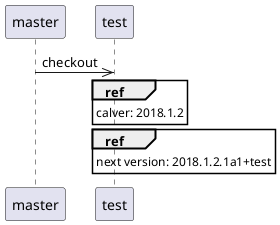@startuml
title test_next_version_alpha_empty_repo
skinparam ParticipantPadding 20
skinparam BoxPadding 10
participant master
@startuml
master ->> test: checkout
ref over test: calver: 2018.1.2
ref over test: next version: 2018.1.2.1a1+test
@enduml